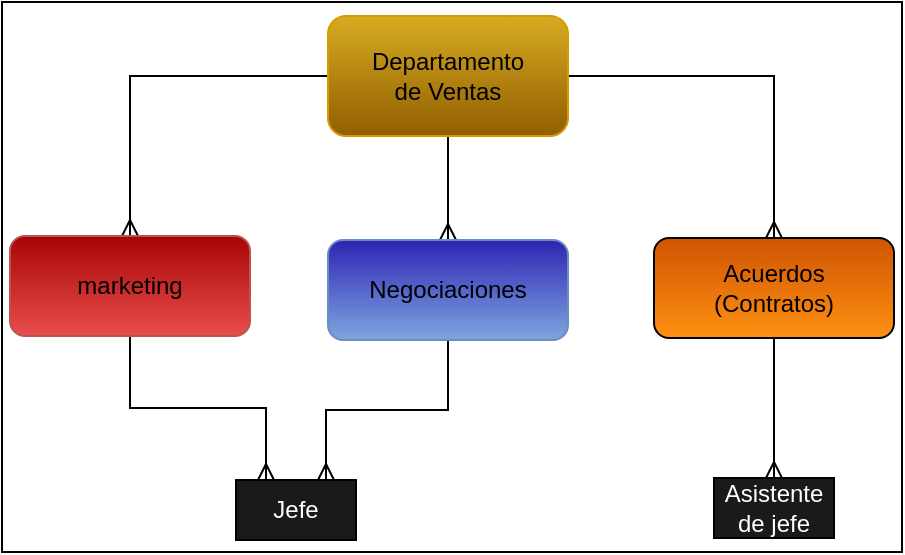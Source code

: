 <mxfile version="21.4.0" type="github">
  <diagram name="Página-1" id="qiitNDDvcItFLZ3ub5Gt">
    <mxGraphModel dx="794" dy="386" grid="1" gridSize="10" guides="1" tooltips="1" connect="1" arrows="1" fold="1" page="1" pageScale="1" pageWidth="827" pageHeight="1169" math="0" shadow="0">
      <root>
        <mxCell id="0" />
        <mxCell id="1" parent="0" />
        <mxCell id="sgzJclYdW-gzY32w4yZL-18" value="" style="whiteSpace=wrap;html=1;fillColor=none;" vertex="1" parent="1">
          <mxGeometry x="195" y="81" width="450" height="275" as="geometry" />
        </mxCell>
        <mxCell id="sgzJclYdW-gzY32w4yZL-7" style="edgeStyle=orthogonalEdgeStyle;rounded=0;orthogonalLoop=1;jettySize=auto;html=1;endArrow=ERmany;endFill=0;" edge="1" parent="1" source="sgzJclYdW-gzY32w4yZL-1" target="sgzJclYdW-gzY32w4yZL-4">
          <mxGeometry relative="1" as="geometry" />
        </mxCell>
        <mxCell id="sgzJclYdW-gzY32w4yZL-8" style="edgeStyle=orthogonalEdgeStyle;rounded=0;orthogonalLoop=1;jettySize=auto;html=1;endArrow=ERmany;endFill=0;" edge="1" parent="1" source="sgzJclYdW-gzY32w4yZL-1" target="sgzJclYdW-gzY32w4yZL-6">
          <mxGeometry relative="1" as="geometry" />
        </mxCell>
        <mxCell id="sgzJclYdW-gzY32w4yZL-9" style="edgeStyle=orthogonalEdgeStyle;rounded=0;orthogonalLoop=1;jettySize=auto;html=1;entryX=0.5;entryY=0;entryDx=0;entryDy=0;endArrow=ERmany;endFill=0;" edge="1" parent="1" source="sgzJclYdW-gzY32w4yZL-1" target="sgzJclYdW-gzY32w4yZL-5">
          <mxGeometry relative="1" as="geometry" />
        </mxCell>
        <mxCell id="sgzJclYdW-gzY32w4yZL-1" value="&lt;div&gt;Departamento &lt;br&gt;&lt;/div&gt;&lt;div&gt;de Ventas&lt;/div&gt;" style="rounded=1;whiteSpace=wrap;html=1;fillColor=#D6AC22;strokeColor=#d79b00;gradientColor=#915E00;" vertex="1" parent="1">
          <mxGeometry x="358" y="88" width="120" height="60" as="geometry" />
        </mxCell>
        <mxCell id="sgzJclYdW-gzY32w4yZL-14" style="edgeStyle=orthogonalEdgeStyle;rounded=0;orthogonalLoop=1;jettySize=auto;html=1;entryX=0.25;entryY=0;entryDx=0;entryDy=0;endArrow=ERmany;endFill=0;" edge="1" parent="1" source="sgzJclYdW-gzY32w4yZL-4" target="sgzJclYdW-gzY32w4yZL-10">
          <mxGeometry relative="1" as="geometry" />
        </mxCell>
        <mxCell id="sgzJclYdW-gzY32w4yZL-4" value="marketing" style="rounded=1;whiteSpace=wrap;html=1;fillColor=#A60505;gradientColor=#EA4D4D;strokeColor=#b85450;" vertex="1" parent="1">
          <mxGeometry x="199" y="198" width="120" height="50" as="geometry" />
        </mxCell>
        <mxCell id="sgzJclYdW-gzY32w4yZL-13" style="edgeStyle=orthogonalEdgeStyle;rounded=0;orthogonalLoop=1;jettySize=auto;html=1;entryX=0.75;entryY=0;entryDx=0;entryDy=0;endArrow=ERmany;endFill=0;" edge="1" parent="1" source="sgzJclYdW-gzY32w4yZL-5" target="sgzJclYdW-gzY32w4yZL-10">
          <mxGeometry relative="1" as="geometry" />
        </mxCell>
        <mxCell id="sgzJclYdW-gzY32w4yZL-5" value="Negociaciones" style="rounded=1;whiteSpace=wrap;html=1;fillColor=#2D24B3;gradientColor=#7ea6e0;strokeColor=#6c8ebf;" vertex="1" parent="1">
          <mxGeometry x="358" y="200" width="120" height="50" as="geometry" />
        </mxCell>
        <mxCell id="sgzJclYdW-gzY32w4yZL-15" style="edgeStyle=orthogonalEdgeStyle;rounded=0;orthogonalLoop=1;jettySize=auto;html=1;entryX=0.5;entryY=0;entryDx=0;entryDy=0;endArrow=ERmany;endFill=0;" edge="1" parent="1" source="sgzJclYdW-gzY32w4yZL-6" target="sgzJclYdW-gzY32w4yZL-11">
          <mxGeometry relative="1" as="geometry" />
        </mxCell>
        <mxCell id="sgzJclYdW-gzY32w4yZL-6" value="&lt;div&gt;Acuerdos&lt;/div&gt;&lt;div&gt;(Contratos)&lt;/div&gt;" style="rounded=1;whiteSpace=wrap;html=1;fillColor=#CF5402;gradientColor=#FF9012;" vertex="1" parent="1">
          <mxGeometry x="521" y="199" width="120" height="50" as="geometry" />
        </mxCell>
        <mxCell id="sgzJclYdW-gzY32w4yZL-10" value="Jefe" style="rounded=0;whiteSpace=wrap;html=1;fillColor=#1A1A1A;fontColor=#FFFFFF;" vertex="1" parent="1">
          <mxGeometry x="312" y="320" width="60" height="30" as="geometry" />
        </mxCell>
        <mxCell id="sgzJclYdW-gzY32w4yZL-11" value="&lt;div&gt;Asistente&lt;/div&gt;&lt;div&gt;de jefe&lt;/div&gt;" style="rounded=0;whiteSpace=wrap;html=1;fontColor=#FFFFFF;fillColor=#1A1A1A;" vertex="1" parent="1">
          <mxGeometry x="551" y="319" width="60" height="30" as="geometry" />
        </mxCell>
      </root>
    </mxGraphModel>
  </diagram>
</mxfile>
